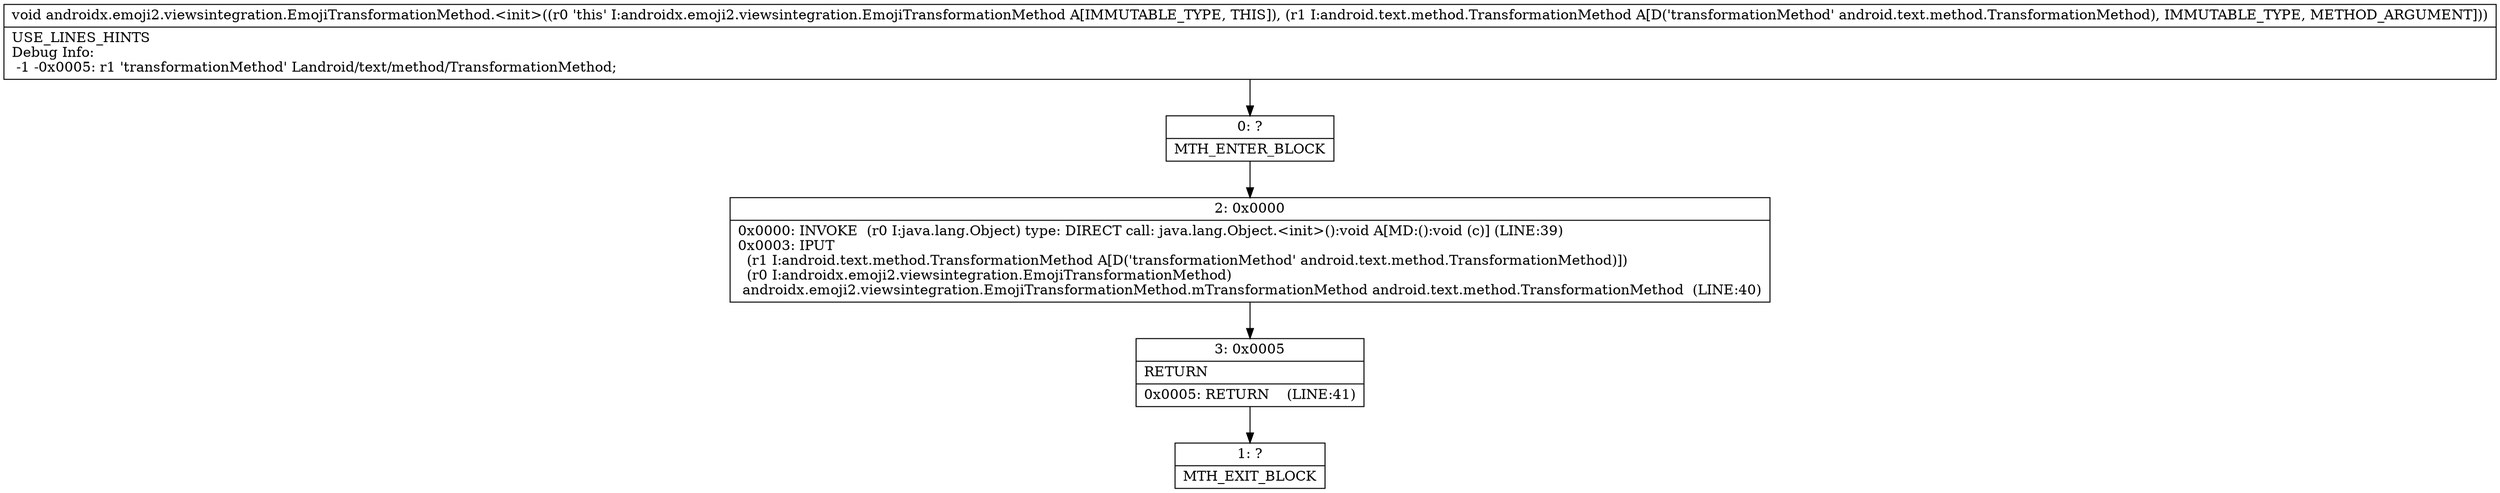 digraph "CFG forandroidx.emoji2.viewsintegration.EmojiTransformationMethod.\<init\>(Landroid\/text\/method\/TransformationMethod;)V" {
Node_0 [shape=record,label="{0\:\ ?|MTH_ENTER_BLOCK\l}"];
Node_2 [shape=record,label="{2\:\ 0x0000|0x0000: INVOKE  (r0 I:java.lang.Object) type: DIRECT call: java.lang.Object.\<init\>():void A[MD:():void (c)] (LINE:39)\l0x0003: IPUT  \l  (r1 I:android.text.method.TransformationMethod A[D('transformationMethod' android.text.method.TransformationMethod)])\l  (r0 I:androidx.emoji2.viewsintegration.EmojiTransformationMethod)\l androidx.emoji2.viewsintegration.EmojiTransformationMethod.mTransformationMethod android.text.method.TransformationMethod  (LINE:40)\l}"];
Node_3 [shape=record,label="{3\:\ 0x0005|RETURN\l|0x0005: RETURN    (LINE:41)\l}"];
Node_1 [shape=record,label="{1\:\ ?|MTH_EXIT_BLOCK\l}"];
MethodNode[shape=record,label="{void androidx.emoji2.viewsintegration.EmojiTransformationMethod.\<init\>((r0 'this' I:androidx.emoji2.viewsintegration.EmojiTransformationMethod A[IMMUTABLE_TYPE, THIS]), (r1 I:android.text.method.TransformationMethod A[D('transformationMethod' android.text.method.TransformationMethod), IMMUTABLE_TYPE, METHOD_ARGUMENT]))  | USE_LINES_HINTS\lDebug Info:\l  \-1 \-0x0005: r1 'transformationMethod' Landroid\/text\/method\/TransformationMethod;\l}"];
MethodNode -> Node_0;Node_0 -> Node_2;
Node_2 -> Node_3;
Node_3 -> Node_1;
}

